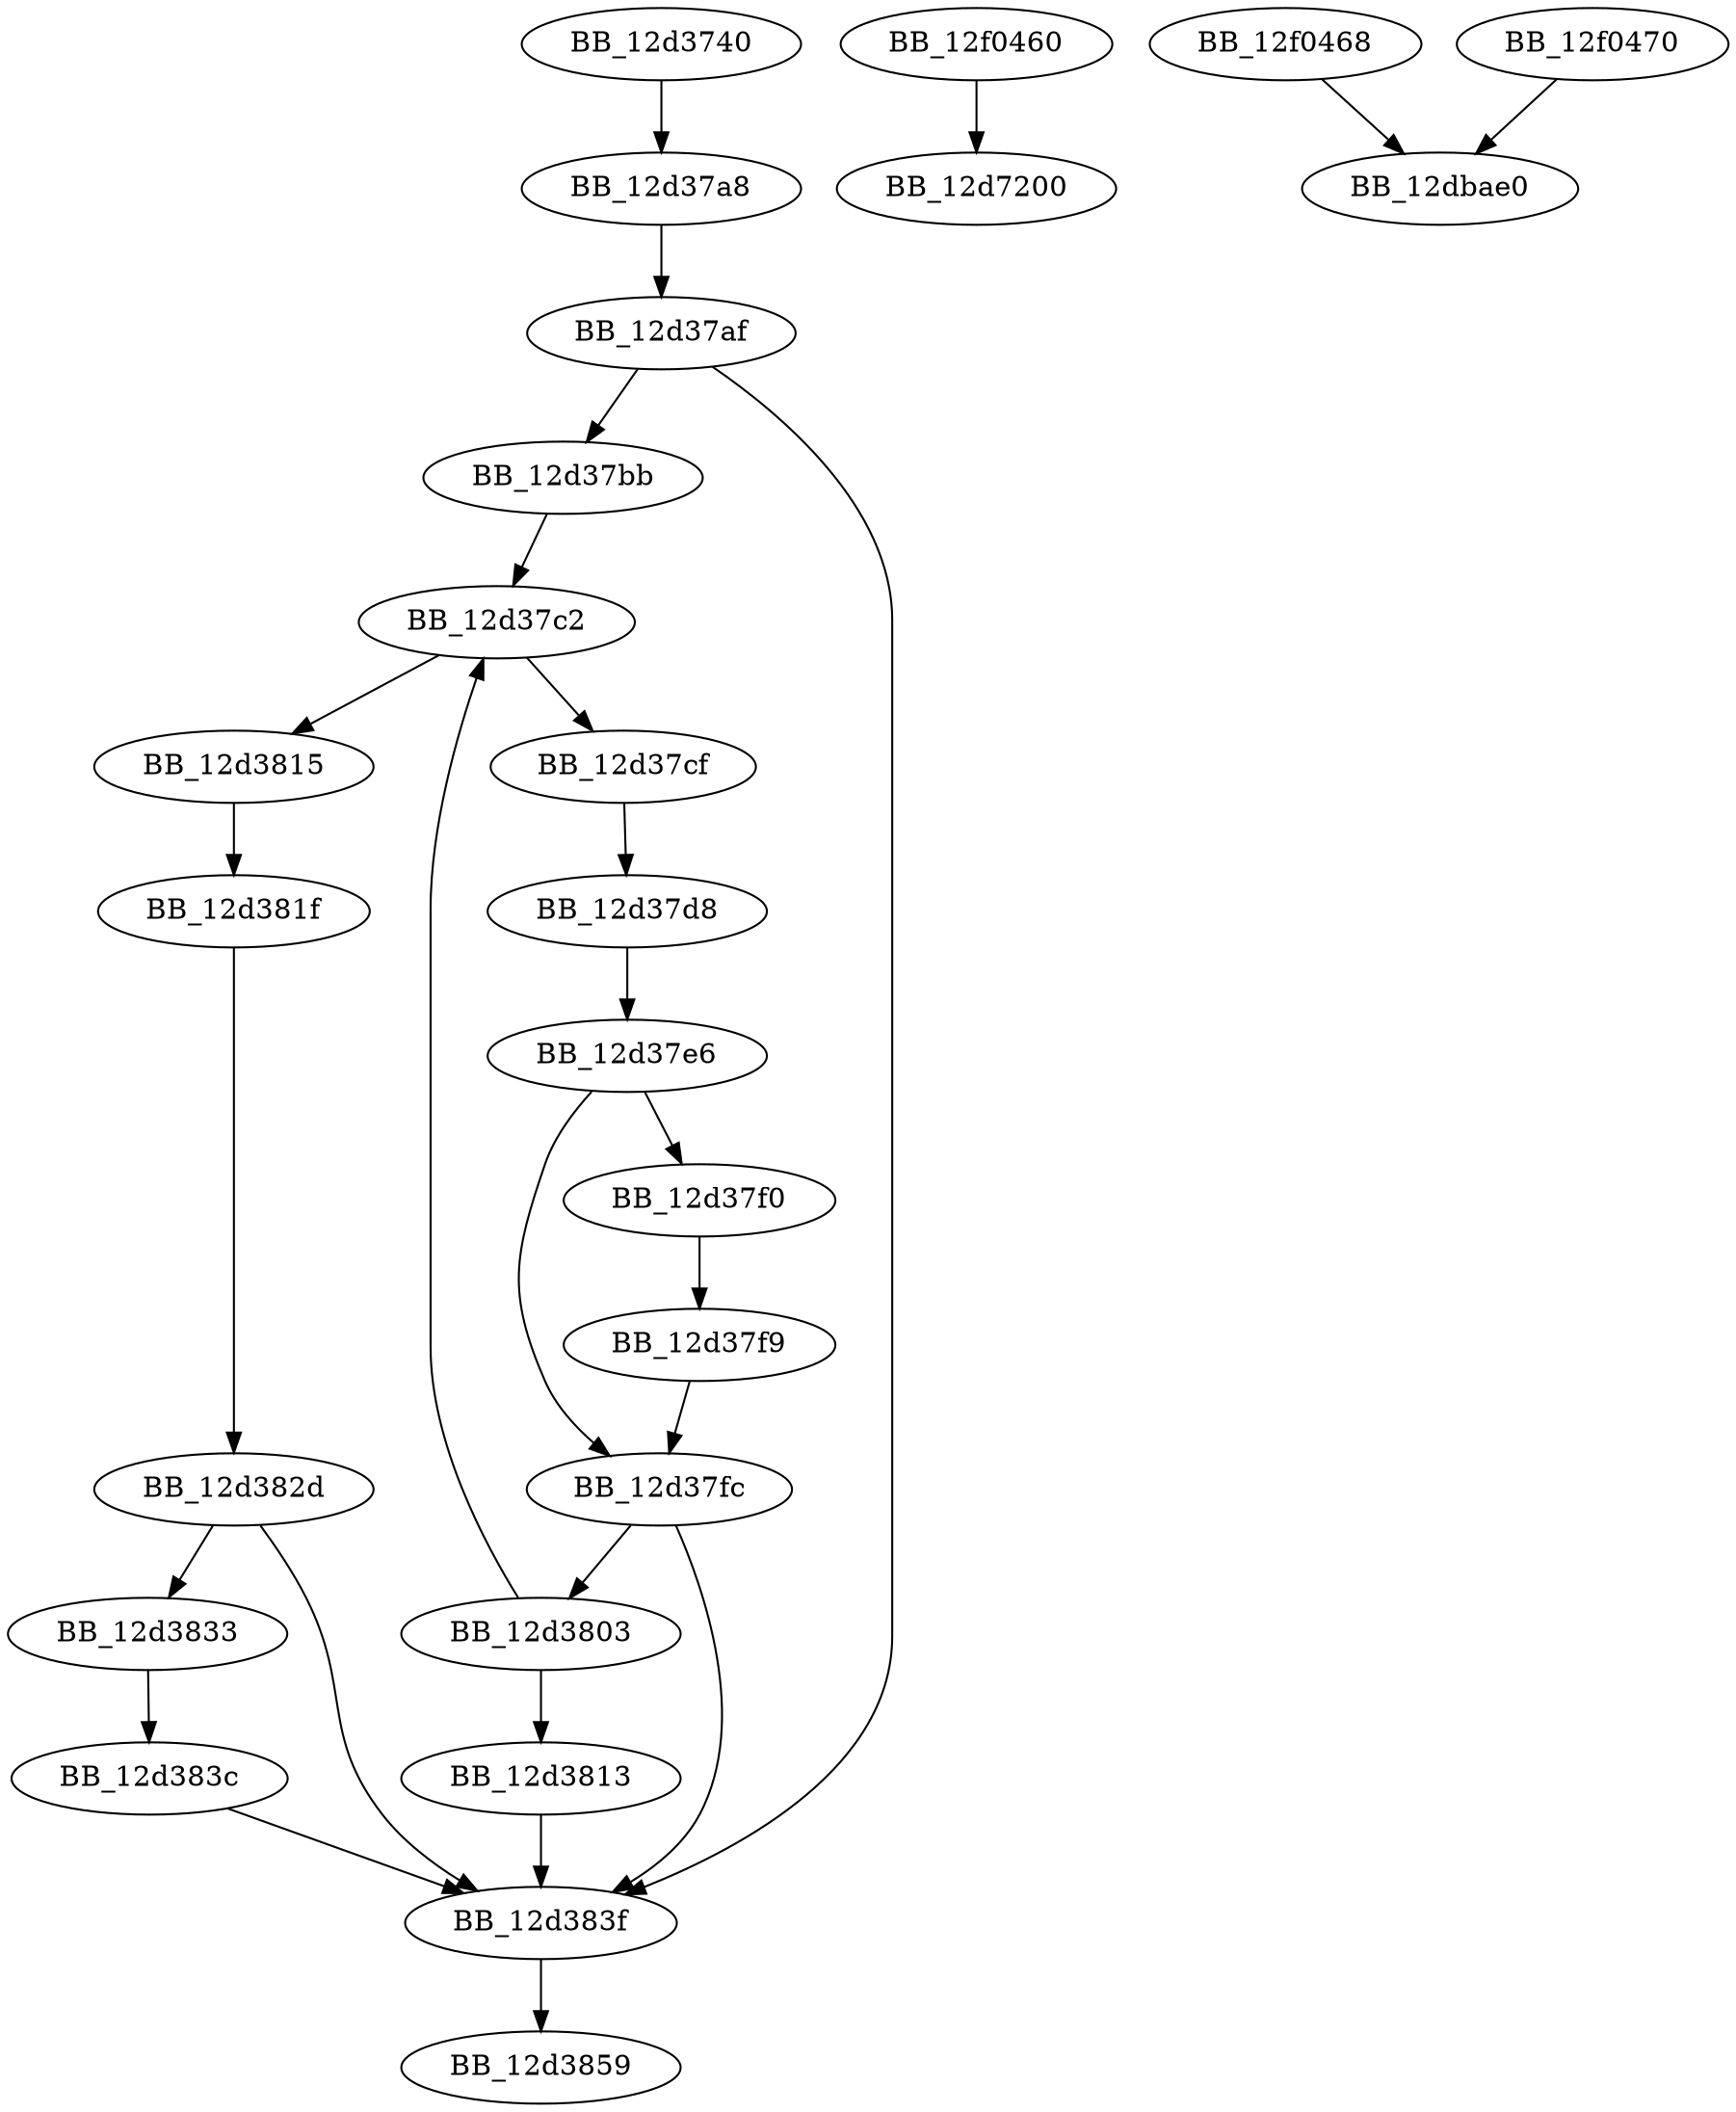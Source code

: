 DiGraph sub_12D3740{
BB_12d3740->BB_12d37a8
BB_12d37a8->BB_12d37af
BB_12d37af->BB_12d37bb
BB_12d37af->BB_12d383f
BB_12d37bb->BB_12d37c2
BB_12d37c2->BB_12d37cf
BB_12d37c2->BB_12d3815
BB_12d37cf->BB_12d37d8
BB_12d37d8->BB_12d37e6
BB_12d37e6->BB_12d37f0
BB_12d37e6->BB_12d37fc
BB_12d37f0->BB_12d37f9
BB_12d37f9->BB_12d37fc
BB_12d37fc->BB_12d3803
BB_12d37fc->BB_12d383f
BB_12d3803->BB_12d37c2
BB_12d3803->BB_12d3813
BB_12d3813->BB_12d383f
BB_12d3815->BB_12d381f
BB_12d381f->BB_12d382d
BB_12d382d->BB_12d3833
BB_12d382d->BB_12d383f
BB_12d3833->BB_12d383c
BB_12d383c->BB_12d383f
BB_12d383f->BB_12d3859
BB_12f0460->BB_12d7200
BB_12f0468->BB_12dbae0
BB_12f0470->BB_12dbae0
}

